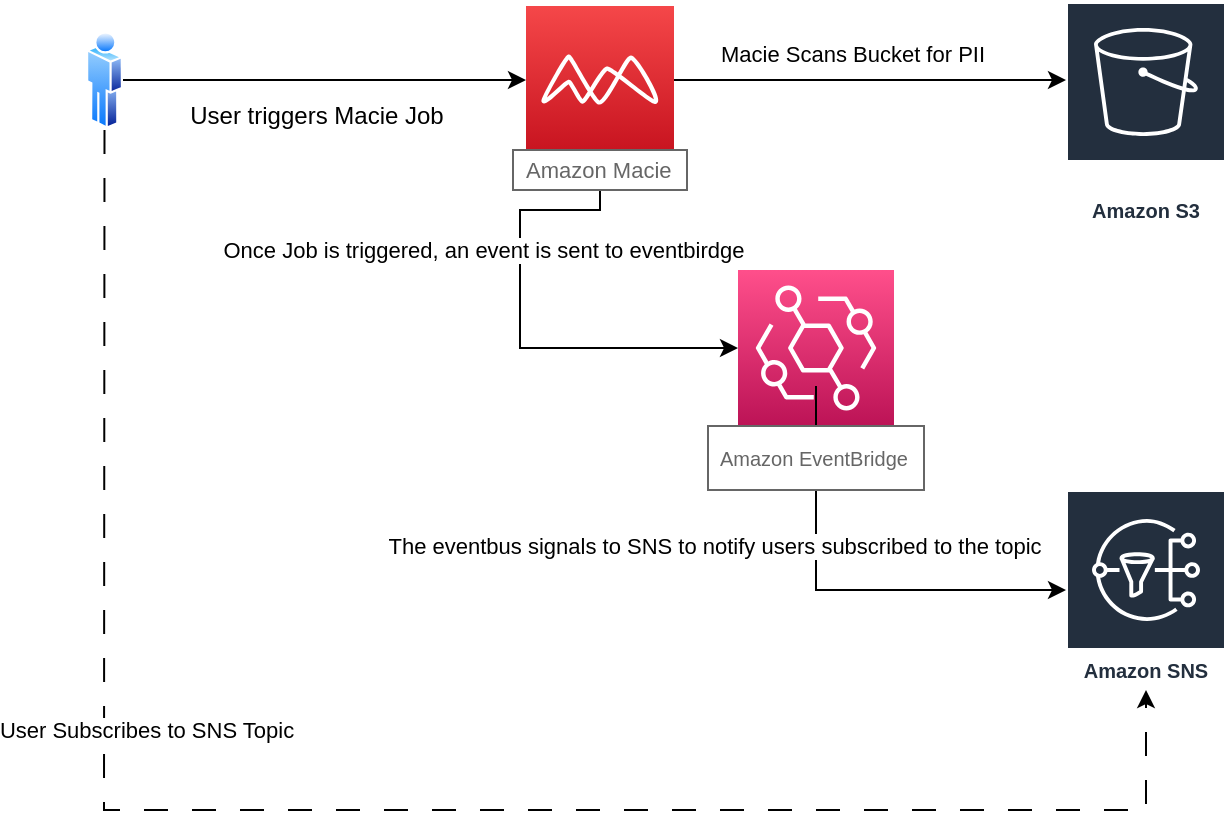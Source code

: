 <mxfile version="21.0.6" type="device"><diagram name="Page-1" id="eXdJrOSzwFOzt93h-KB3"><mxGraphModel dx="1242" dy="804" grid="1" gridSize="10" guides="1" tooltips="1" connect="1" arrows="1" fold="1" page="1" pageScale="1" pageWidth="850" pageHeight="1100" math="0" shadow="0"><root><mxCell id="0"/><mxCell id="1" parent="0"/><mxCell id="B1btGo9ZmG2CNlhLt2F9-10" style="edgeStyle=orthogonalEdgeStyle;rounded=0;orthogonalLoop=1;jettySize=auto;html=1;" edge="1" parent="1" source="B1btGo9ZmG2CNlhLt2F9-1"><mxGeometry relative="1" as="geometry"><mxPoint x="550" y="105" as="targetPoint"/></mxGeometry></mxCell><mxCell id="B1btGo9ZmG2CNlhLt2F9-11" value="Macie Scans Bucket for PII" style="edgeLabel;html=1;align=center;verticalAlign=middle;resizable=0;points=[];" vertex="1" connectable="0" parent="B1btGo9ZmG2CNlhLt2F9-10"><mxGeometry x="-0.095" y="3" relative="1" as="geometry"><mxPoint y="-10" as="offset"/></mxGeometry></mxCell><mxCell id="B1btGo9ZmG2CNlhLt2F9-12" style="edgeStyle=orthogonalEdgeStyle;rounded=0;orthogonalLoop=1;jettySize=auto;html=1;entryX=0;entryY=0.5;entryDx=0;entryDy=0;entryPerimeter=0;" edge="1" parent="1" source="B1btGo9ZmG2CNlhLt2F9-1" target="B1btGo9ZmG2CNlhLt2F9-5"><mxGeometry relative="1" as="geometry"><mxPoint x="277" y="240" as="targetPoint"/><Array as="points"><mxPoint x="317" y="170"/><mxPoint x="277" y="170"/><mxPoint x="277" y="239"/></Array></mxGeometry></mxCell><mxCell id="B1btGo9ZmG2CNlhLt2F9-13" value="Once Job is triggered, an event is sent to eventbirdge&amp;nbsp;" style="edgeLabel;html=1;align=center;verticalAlign=middle;resizable=0;points=[];" vertex="1" connectable="0" parent="B1btGo9ZmG2CNlhLt2F9-12"><mxGeometry x="-0.481" y="-3" relative="1" as="geometry"><mxPoint x="-21" y="23" as="offset"/></mxGeometry></mxCell><mxCell id="B1btGo9ZmG2CNlhLt2F9-1" value="" style="sketch=0;points=[[0,0,0],[0.25,0,0],[0.5,0,0],[0.75,0,0],[1,0,0],[0,1,0],[0.25,1,0],[0.5,1,0],[0.75,1,0],[1,1,0],[0,0.25,0],[0,0.5,0],[0,0.75,0],[1,0.25,0],[1,0.5,0],[1,0.75,0]];outlineConnect=0;fontColor=#232F3E;gradientColor=#F54749;gradientDirection=north;fillColor=#C7131F;strokeColor=#ffffff;dashed=0;verticalLabelPosition=bottom;verticalAlign=top;align=center;html=1;fontSize=12;fontStyle=0;aspect=fixed;shape=mxgraph.aws4.resourceIcon;resIcon=mxgraph.aws4.macie;" vertex="1" parent="1"><mxGeometry x="280" y="68" width="74" height="74" as="geometry"/></mxCell><mxCell id="B1btGo9ZmG2CNlhLt2F9-2" value="Amazon S3" style="sketch=0;outlineConnect=0;fontColor=#232F3E;gradientColor=none;strokeColor=#ffffff;fillColor=#232F3E;dashed=0;verticalLabelPosition=middle;verticalAlign=bottom;align=center;html=1;whiteSpace=wrap;fontSize=10;fontStyle=1;spacing=3;shape=mxgraph.aws4.productIcon;prIcon=mxgraph.aws4.s3;" vertex="1" parent="1"><mxGeometry x="550" y="66" width="80" height="114" as="geometry"/></mxCell><mxCell id="B1btGo9ZmG2CNlhLt2F9-4" value="Amazon SNS" style="sketch=0;outlineConnect=0;fontColor=#232F3E;gradientColor=none;strokeColor=#ffffff;fillColor=#232F3E;dashed=0;verticalLabelPosition=middle;verticalAlign=bottom;align=center;html=1;whiteSpace=wrap;fontSize=10;fontStyle=1;spacing=3;shape=mxgraph.aws4.productIcon;prIcon=mxgraph.aws4.sns;" vertex="1" parent="1"><mxGeometry x="550" y="310" width="80" height="100" as="geometry"/></mxCell><mxCell id="B1btGo9ZmG2CNlhLt2F9-15" style="edgeStyle=orthogonalEdgeStyle;rounded=0;orthogonalLoop=1;jettySize=auto;html=1;startArrow=none;" edge="1" parent="1" source="B1btGo9ZmG2CNlhLt2F9-19" target="B1btGo9ZmG2CNlhLt2F9-4"><mxGeometry relative="1" as="geometry"><mxPoint x="425" y="370" as="targetPoint"/><Array as="points"><mxPoint x="425" y="360"/></Array></mxGeometry></mxCell><mxCell id="B1btGo9ZmG2CNlhLt2F9-5" value="" style="sketch=0;points=[[0,0,0],[0.25,0,0],[0.5,0,0],[0.75,0,0],[1,0,0],[0,1,0],[0.25,1,0],[0.5,1,0],[0.75,1,0],[1,1,0],[0,0.25,0],[0,0.5,0],[0,0.75,0],[1,0.25,0],[1,0.5,0],[1,0.75,0]];outlineConnect=0;fontColor=#232F3E;gradientColor=#FF4F8B;gradientDirection=north;fillColor=#BC1356;strokeColor=#ffffff;dashed=0;verticalLabelPosition=bottom;verticalAlign=top;align=center;html=1;fontSize=12;fontStyle=0;aspect=fixed;shape=mxgraph.aws4.resourceIcon;resIcon=mxgraph.aws4.eventbridge;" vertex="1" parent="1"><mxGeometry x="386" y="200" width="78" height="78" as="geometry"/></mxCell><mxCell id="B1btGo9ZmG2CNlhLt2F9-8" style="edgeStyle=orthogonalEdgeStyle;rounded=0;orthogonalLoop=1;jettySize=auto;html=1;entryX=0;entryY=0.5;entryDx=0;entryDy=0;entryPerimeter=0;" edge="1" parent="1" source="B1btGo9ZmG2CNlhLt2F9-7" target="B1btGo9ZmG2CNlhLt2F9-1"><mxGeometry relative="1" as="geometry"/></mxCell><mxCell id="B1btGo9ZmG2CNlhLt2F9-7" value="" style="aspect=fixed;perimeter=ellipsePerimeter;html=1;align=center;shadow=0;dashed=0;spacingTop=3;image;image=img/lib/active_directory/user.svg;" vertex="1" parent="1"><mxGeometry x="60" y="80" width="18.5" height="50" as="geometry"/></mxCell><mxCell id="B1btGo9ZmG2CNlhLt2F9-14" value="User triggers Macie Job" style="text;html=1;align=center;verticalAlign=middle;resizable=0;points=[];autosize=1;strokeColor=none;fillColor=none;" vertex="1" parent="1"><mxGeometry x="100" y="108" width="150" height="30" as="geometry"/></mxCell><mxCell id="B1btGo9ZmG2CNlhLt2F9-18" value="&lt;font style=&quot;font-size: 11px;&quot;&gt;Amazon Macie&lt;/font&gt;" style="strokeWidth=1;shadow=0;dashed=0;align=center;html=1;shape=mxgraph.mockup.text.textBox;fontColor=#666666;align=left;fontSize=17;spacingLeft=4;spacingTop=-3;whiteSpace=wrap;strokeColor=#666666;mainText=" vertex="1" parent="1"><mxGeometry x="273.5" y="140" width="87" height="20" as="geometry"/></mxCell><mxCell id="B1btGo9ZmG2CNlhLt2F9-20" value="" style="edgeStyle=orthogonalEdgeStyle;rounded=0;orthogonalLoop=1;jettySize=auto;html=1;endArrow=none;" edge="1" parent="1" source="B1btGo9ZmG2CNlhLt2F9-5" target="B1btGo9ZmG2CNlhLt2F9-19"><mxGeometry relative="1" as="geometry"><mxPoint x="550" y="360" as="targetPoint"/><mxPoint x="425" y="278" as="sourcePoint"/><Array as="points"/></mxGeometry></mxCell><mxCell id="B1btGo9ZmG2CNlhLt2F9-21" value="The eventbus signals to SNS to notify users subscribed to the topic" style="edgeLabel;html=1;align=center;verticalAlign=middle;resizable=0;points=[];" vertex="1" connectable="0" parent="B1btGo9ZmG2CNlhLt2F9-20"><mxGeometry x="-0.362" y="-2" relative="1" as="geometry"><mxPoint x="-53" y="45" as="offset"/></mxGeometry></mxCell><mxCell id="B1btGo9ZmG2CNlhLt2F9-19" value="&lt;font style=&quot;font-size: 10px;&quot;&gt;Amazon EventBridge&lt;/font&gt;" style="strokeWidth=1;shadow=0;dashed=0;align=center;html=1;shape=mxgraph.mockup.text.textBox;fontColor=#666666;align=left;fontSize=17;spacingLeft=4;spacingTop=-3;whiteSpace=wrap;strokeColor=#666666;mainText=" vertex="1" parent="1"><mxGeometry x="371" y="278" width="108" height="32" as="geometry"/></mxCell><mxCell id="B1btGo9ZmG2CNlhLt2F9-27" value="" style="endArrow=classic;html=1;rounded=0;exitX=0.5;exitY=1;exitDx=0;exitDy=0;dashed=1;dashPattern=12 12;" edge="1" parent="1" source="B1btGo9ZmG2CNlhLt2F9-7" target="B1btGo9ZmG2CNlhLt2F9-4"><mxGeometry width="50" height="50" relative="1" as="geometry"><mxPoint x="470" y="300" as="sourcePoint"/><mxPoint x="590" y="420" as="targetPoint"/><Array as="points"><mxPoint x="69" y="470"/><mxPoint x="330" y="470"/><mxPoint x="480" y="470"/><mxPoint x="590" y="470"/></Array></mxGeometry></mxCell><mxCell id="B1btGo9ZmG2CNlhLt2F9-28" value="User Subscribes to SNS Topic" style="edgeLabel;html=1;align=center;verticalAlign=middle;resizable=0;points=[];" vertex="1" connectable="0" parent="B1btGo9ZmG2CNlhLt2F9-27"><mxGeometry x="-0.396" y="5" relative="1" as="geometry"><mxPoint x="16" y="22" as="offset"/></mxGeometry></mxCell></root></mxGraphModel></diagram></mxfile>
